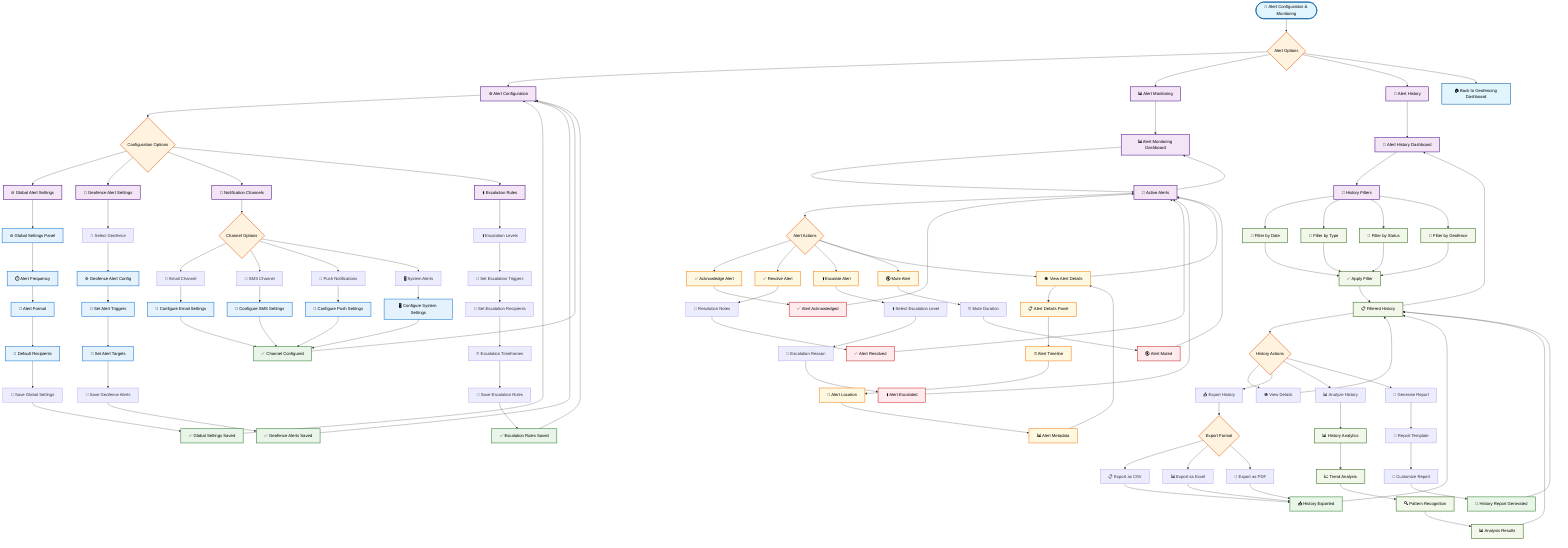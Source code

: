flowchart TD
    %% Alert Configuration & Monitoring
    
    Start([🔔 Alert Configuration & Monitoring]) --> AlertOptions{Alert Options}
    
    %% Main alert options
    AlertOptions --> AlertConfiguration[⚙️ Alert Configuration]
    AlertOptions --> AlertMonitoring[📊 Alert Monitoring]
    AlertOptions --> AlertHistory[📜 Alert History]
    
    %% Alert Configuration Flow
    AlertConfiguration --> ConfigurationOptions{Configuration Options}
    ConfigurationOptions --> GlobalAlertSettings[🌐 Global Alert Settings]
    ConfigurationOptions --> GeofenceAlertSettings[📍 Geofence Alert Settings]
    ConfigurationOptions --> NotificationChannels[📢 Notification Channels]
    ConfigurationOptions --> EscalationRules[⬆️ Escalation Rules]
    
    GlobalAlertSettings --> GlobalSettings[🌐 Global Settings Panel]
    GlobalSettings --> AlertFrequency[⏱️ Alert Frequency]
    AlertFrequency --> AlertFormat[📝 Alert Format]
    AlertFormat --> DefaultRecipients[👥 Default Recipients]
    DefaultRecipients --> SaveGlobalSettings[💾 Save Global Settings]
    SaveGlobalSettings --> GlobalSettingsSaved[✅ Global Settings Saved]
    
    GeofenceAlertSettings --> SelectGeofenceForAlert[🎯 Select Geofence]
    SelectGeofenceForAlert --> GeofenceAlertConfig[⚙️ Geofence Alert Config]
    GeofenceAlertConfig --> SetAlertTriggers[🎯 Set Alert Triggers]
    SetAlertTriggers --> SetAlertTargets[👥 Set Alert Targets]
    SetAlertTargets --> SaveGeofenceAlerts[💾 Save Geofence Alerts]
    SaveGeofenceAlerts --> GeofenceAlertsSaved[✅ Geofence Alerts Saved]
    
    NotificationChannels --> ChannelOptions{Channel Options}
    ChannelOptions --> EmailChannel[📧 Email Channel]
    ChannelOptions --> SMSChannel[📱 SMS Channel]
    ChannelOptions --> PushChannel[📲 Push Notifications]
    ChannelOptions --> SystemChannel[🖥️ System Alerts]
    
    EmailChannel --> ConfigureEmailSettings[📧 Configure Email Settings]
    SMSChannel --> ConfigureSMSSettings[📱 Configure SMS Settings]
    PushChannel --> ConfigurePushSettings[📲 Configure Push Settings]
    SystemChannel --> ConfigureSystemSettings[🖥️ Configure System Settings]
    
    ConfigureEmailSettings --> ChannelConfigured[✅ Channel Configured]
    ConfigureSMSSettings --> ChannelConfigured
    ConfigurePushSettings --> ChannelConfigured
    ConfigureSystemSettings --> ChannelConfigured
    
    EscalationRules --> EscalationLevels[⬆️ Escalation Levels]
    EscalationLevels --> SetEscalationTriggers[🎯 Set Escalation Triggers]
    SetEscalationTriggers --> SetEscalationRecipients[👥 Set Escalation Recipients]
    SetEscalationRecipients --> EscalationTimeframes[⏰ Escalation Timeframes]
    EscalationTimeframes --> SaveEscalationRules[💾 Save Escalation Rules]
    SaveEscalationRules --> EscalationRulesSaved[✅ Escalation Rules Saved]
    
    %% Alert Monitoring Flow
    AlertMonitoring --> MonitoringDashboard[📊 Alert Monitoring Dashboard]
    MonitoringDashboard --> ActiveAlerts[🔴 Active Alerts]
    ActiveAlerts --> AlertActions{Alert Actions}
    AlertActions --> AcknowledgeAlert[✅ Acknowledge Alert]
    AlertActions --> ResolveAlert[✅ Resolve Alert]
    AlertActions --> EscalateAlert[⬆️ Escalate Alert]
    AlertActions --> ViewAlertDetails[👁️ View Alert Details]
    AlertActions --> MuteAlert[🔇 Mute Alert]
    
    AcknowledgeAlert --> AlertAcknowledged[✅ Alert Acknowledged]
    ResolveAlert --> ResolutionNotes[📝 Resolution Notes]
    ResolutionNotes --> AlertResolved[✅ Alert Resolved]
    
    EscalateAlert --> SelectEscalationLevel[⬆️ Select Escalation Level]
    SelectEscalationLevel --> EscalationReason[📝 Escalation Reason]
    EscalationReason --> AlertEscalated[⬆️ Alert Escalated]
    
    ViewAlertDetails --> AlertDetailsPanel[📋 Alert Details Panel]
    AlertDetailsPanel --> AlertTimeline[⏰ Alert Timeline]
    AlertTimeline --> AlertLocation[📍 Alert Location]
    AlertLocation --> AlertMetadata[📊 Alert Metadata]
    
    MuteAlert --> MuteDuration[⏰ Mute Duration]
    MuteDuration --> AlertMuted[🔇 Alert Muted]
    
    %% Alert History Flow
    AlertHistory --> HistoryDashboard[📜 Alert History Dashboard]
    HistoryDashboard --> HistoryFilters[🔽 History Filters]
    HistoryFilters --> FilterByDate[📅 Filter by Date]
    HistoryFilters --> FilterByType[📂 Filter by Type]
    HistoryFilters --> FilterByStatus[🔘 Filter by Status]
    HistoryFilters --> FilterByGeofence[📍 Filter by Geofence]
    
    FilterByDate --> ApplyHistoryFilter[✅ Apply Filter]
    FilterByType --> ApplyHistoryFilter
    FilterByStatus --> ApplyHistoryFilter
    FilterByGeofence --> ApplyHistoryFilter
    
    ApplyHistoryFilter --> FilteredHistory[📋 Filtered History]
    FilteredHistory --> HistoryActions{History Actions}
    HistoryActions --> ViewHistoryDetails[👁️ View Details]
    HistoryActions --> ExportHistory[📤 Export History]
    HistoryActions --> AnalyzeHistory[📊 Analyze History]
    HistoryActions --> GenerateHistoryReport[📄 Generate Report]
    
    ExportHistory --> HistoryExportFormat{Export Format}
    HistoryExportFormat --> ExportHistoryCSV[📋 Export as CSV]
    HistoryExportFormat --> ExportHistoryExcel[📊 Export as Excel]
    HistoryExportFormat --> ExportHistoryPDF[📄 Export as PDF]
    
    ExportHistoryCSV --> HistoryExported[📤 History Exported]
    ExportHistoryExcel --> HistoryExported
    ExportHistoryPDF --> HistoryExported
    
    AnalyzeHistory --> HistoryAnalytics[📊 History Analytics]
    HistoryAnalytics --> TrendAnalysis[📈 Trend Analysis]
    TrendAnalysis --> PatternRecognition[🔍 Pattern Recognition]
    PatternRecognition --> AnalysisResults[📊 Analysis Results]
    
    GenerateHistoryReport --> ReportTemplate[📄 Report Template]
    ReportTemplate --> CustomizeReport[📝 Customize Report]
    CustomizeReport --> HistoryReportGenerated[📄 History Report Generated]
    
    %% Return paths
    GlobalSettingsSaved --> AlertConfiguration
    GeofenceAlertsSaved --> AlertConfiguration
    ChannelConfigured --> AlertConfiguration
    EscalationRulesSaved --> AlertConfiguration
    AlertAcknowledged --> ActiveAlerts
    AlertResolved --> ActiveAlerts
    AlertEscalated --> ActiveAlerts
    AlertMuted --> ActiveAlerts
    AlertMetadata --> ViewAlertDetails
    ViewAlertDetails --> ActiveAlerts
    ActiveAlerts --> MonitoringDashboard
    ViewHistoryDetails --> FilteredHistory
    HistoryExported --> FilteredHistory
    AnalysisResults --> FilteredHistory
    HistoryReportGenerated --> FilteredHistory
    FilteredHistory --> HistoryDashboard
    
    %% Back to dashboard
    AlertOptions --> Dashboard[🏠 Back to Geofencing Dashboard]
    
    %% Styling
    classDef startEnd fill:#e1f5fe,stroke:#01579b,stroke-width:2px,color:#000
    classDef process fill:#f3e5f5,stroke:#4a148c,stroke-width:2px,color:#000
    classDef decision fill:#fff3e0,stroke:#e65100,stroke-width:2px,color:#000
    classDef success fill:#e8f5e8,stroke:#2e7d32,stroke-width:2px,color:#000
    classDef config fill:#e3f2fd,stroke:#1976d2,stroke-width:2px,color:#000
    classDef monitoring fill:#fff8e1,stroke:#f57f17,stroke-width:2px,color:#000
    classDef history fill:#f1f8e9,stroke:#33691e,stroke-width:2px,color:#000
    classDef alert fill:#ffebee,stroke:#c62828,stroke-width:2px,color:#000
    
    class Start,Dashboard startEnd
    class AlertConfiguration,AlertMonitoring,AlertHistory,GlobalAlertSettings,GeofenceAlertSettings,NotificationChannels,EscalationRules,MonitoringDashboard,ActiveAlerts,HistoryDashboard,HistoryFilters process
    class AlertOptions,ConfigurationOptions,ChannelOptions,AlertActions,HistoryActions,HistoryExportFormat decision
    class GlobalSettingsSaved,GeofenceAlertsSaved,ChannelConfigured,EscalationRulesSaved,AlertAcknowledged,AlertResolved,AlertEscalated,AlertMuted,HistoryExported,HistoryReportGenerated success
    class GlobalSettings,AlertFrequency,AlertFormat,DefaultRecipients,GeofenceAlertConfig,SetAlertTriggers,SetAlertTargets,ConfigureEmailSettings,ConfigureSMSSettings,ConfigurePushSettings,ConfigureSystemSettings config
    class AcknowledgeAlert,ResolveAlert,EscalateAlert,ViewAlertDetails,MuteAlert,AlertDetailsPanel,AlertTimeline,AlertLocation,AlertMetadata monitoring
    class FilterByDate,FilterByType,FilterByStatus,FilterByGeofence,ApplyHistoryFilter,FilteredHistory,HistoryAnalytics,TrendAnalysis,PatternRecognition,AnalysisResults history
    class AlertAcknowledged,AlertResolved,AlertEscalated,AlertMuted alert
